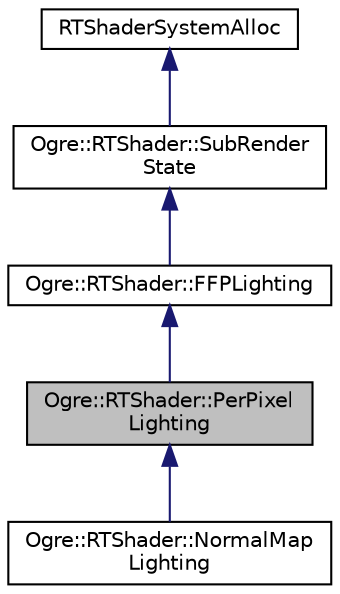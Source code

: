 digraph "Ogre::RTShader::PerPixelLighting"
{
  bgcolor="transparent";
  edge [fontname="Helvetica",fontsize="10",labelfontname="Helvetica",labelfontsize="10"];
  node [fontname="Helvetica",fontsize="10",shape=record];
  Node0 [label="Ogre::RTShader::PerPixel\lLighting",height=0.2,width=0.4,color="black", fillcolor="grey75", style="filled", fontcolor="black"];
  Node1 -> Node0 [dir="back",color="midnightblue",fontsize="10",style="solid",fontname="Helvetica"];
  Node1 [label="Ogre::RTShader::FFPLighting",height=0.2,width=0.4,color="black",URL="$class_ogre_1_1_r_t_shader_1_1_f_f_p_lighting.html",tooltip="Lighting sub render state implementation of the Fixed Function Pipeline. "];
  Node2 -> Node1 [dir="back",color="midnightblue",fontsize="10",style="solid",fontname="Helvetica"];
  Node2 [label="Ogre::RTShader::SubRender\lState",height=0.2,width=0.4,color="black",URL="$class_ogre_1_1_r_t_shader_1_1_sub_render_state.html",tooltip="This class is the base interface of sub part from a shader based rendering pipeline. "];
  Node3 -> Node2 [dir="back",color="midnightblue",fontsize="10",style="solid",fontname="Helvetica"];
  Node3 [label="RTShaderSystemAlloc",height=0.2,width=0.4,color="black",URL="$class_ogre_1_1_allocated_object.html"];
  Node0 -> Node4 [dir="back",color="midnightblue",fontsize="10",style="solid",fontname="Helvetica"];
  Node4 [label="Ogre::RTShader::NormalMap\lLighting",height=0.2,width=0.4,color="black",URL="$class_ogre_1_1_r_t_shader_1_1_normal_map_lighting.html",tooltip="Normal Map Lighting extension sub render state implementation. "];
}
